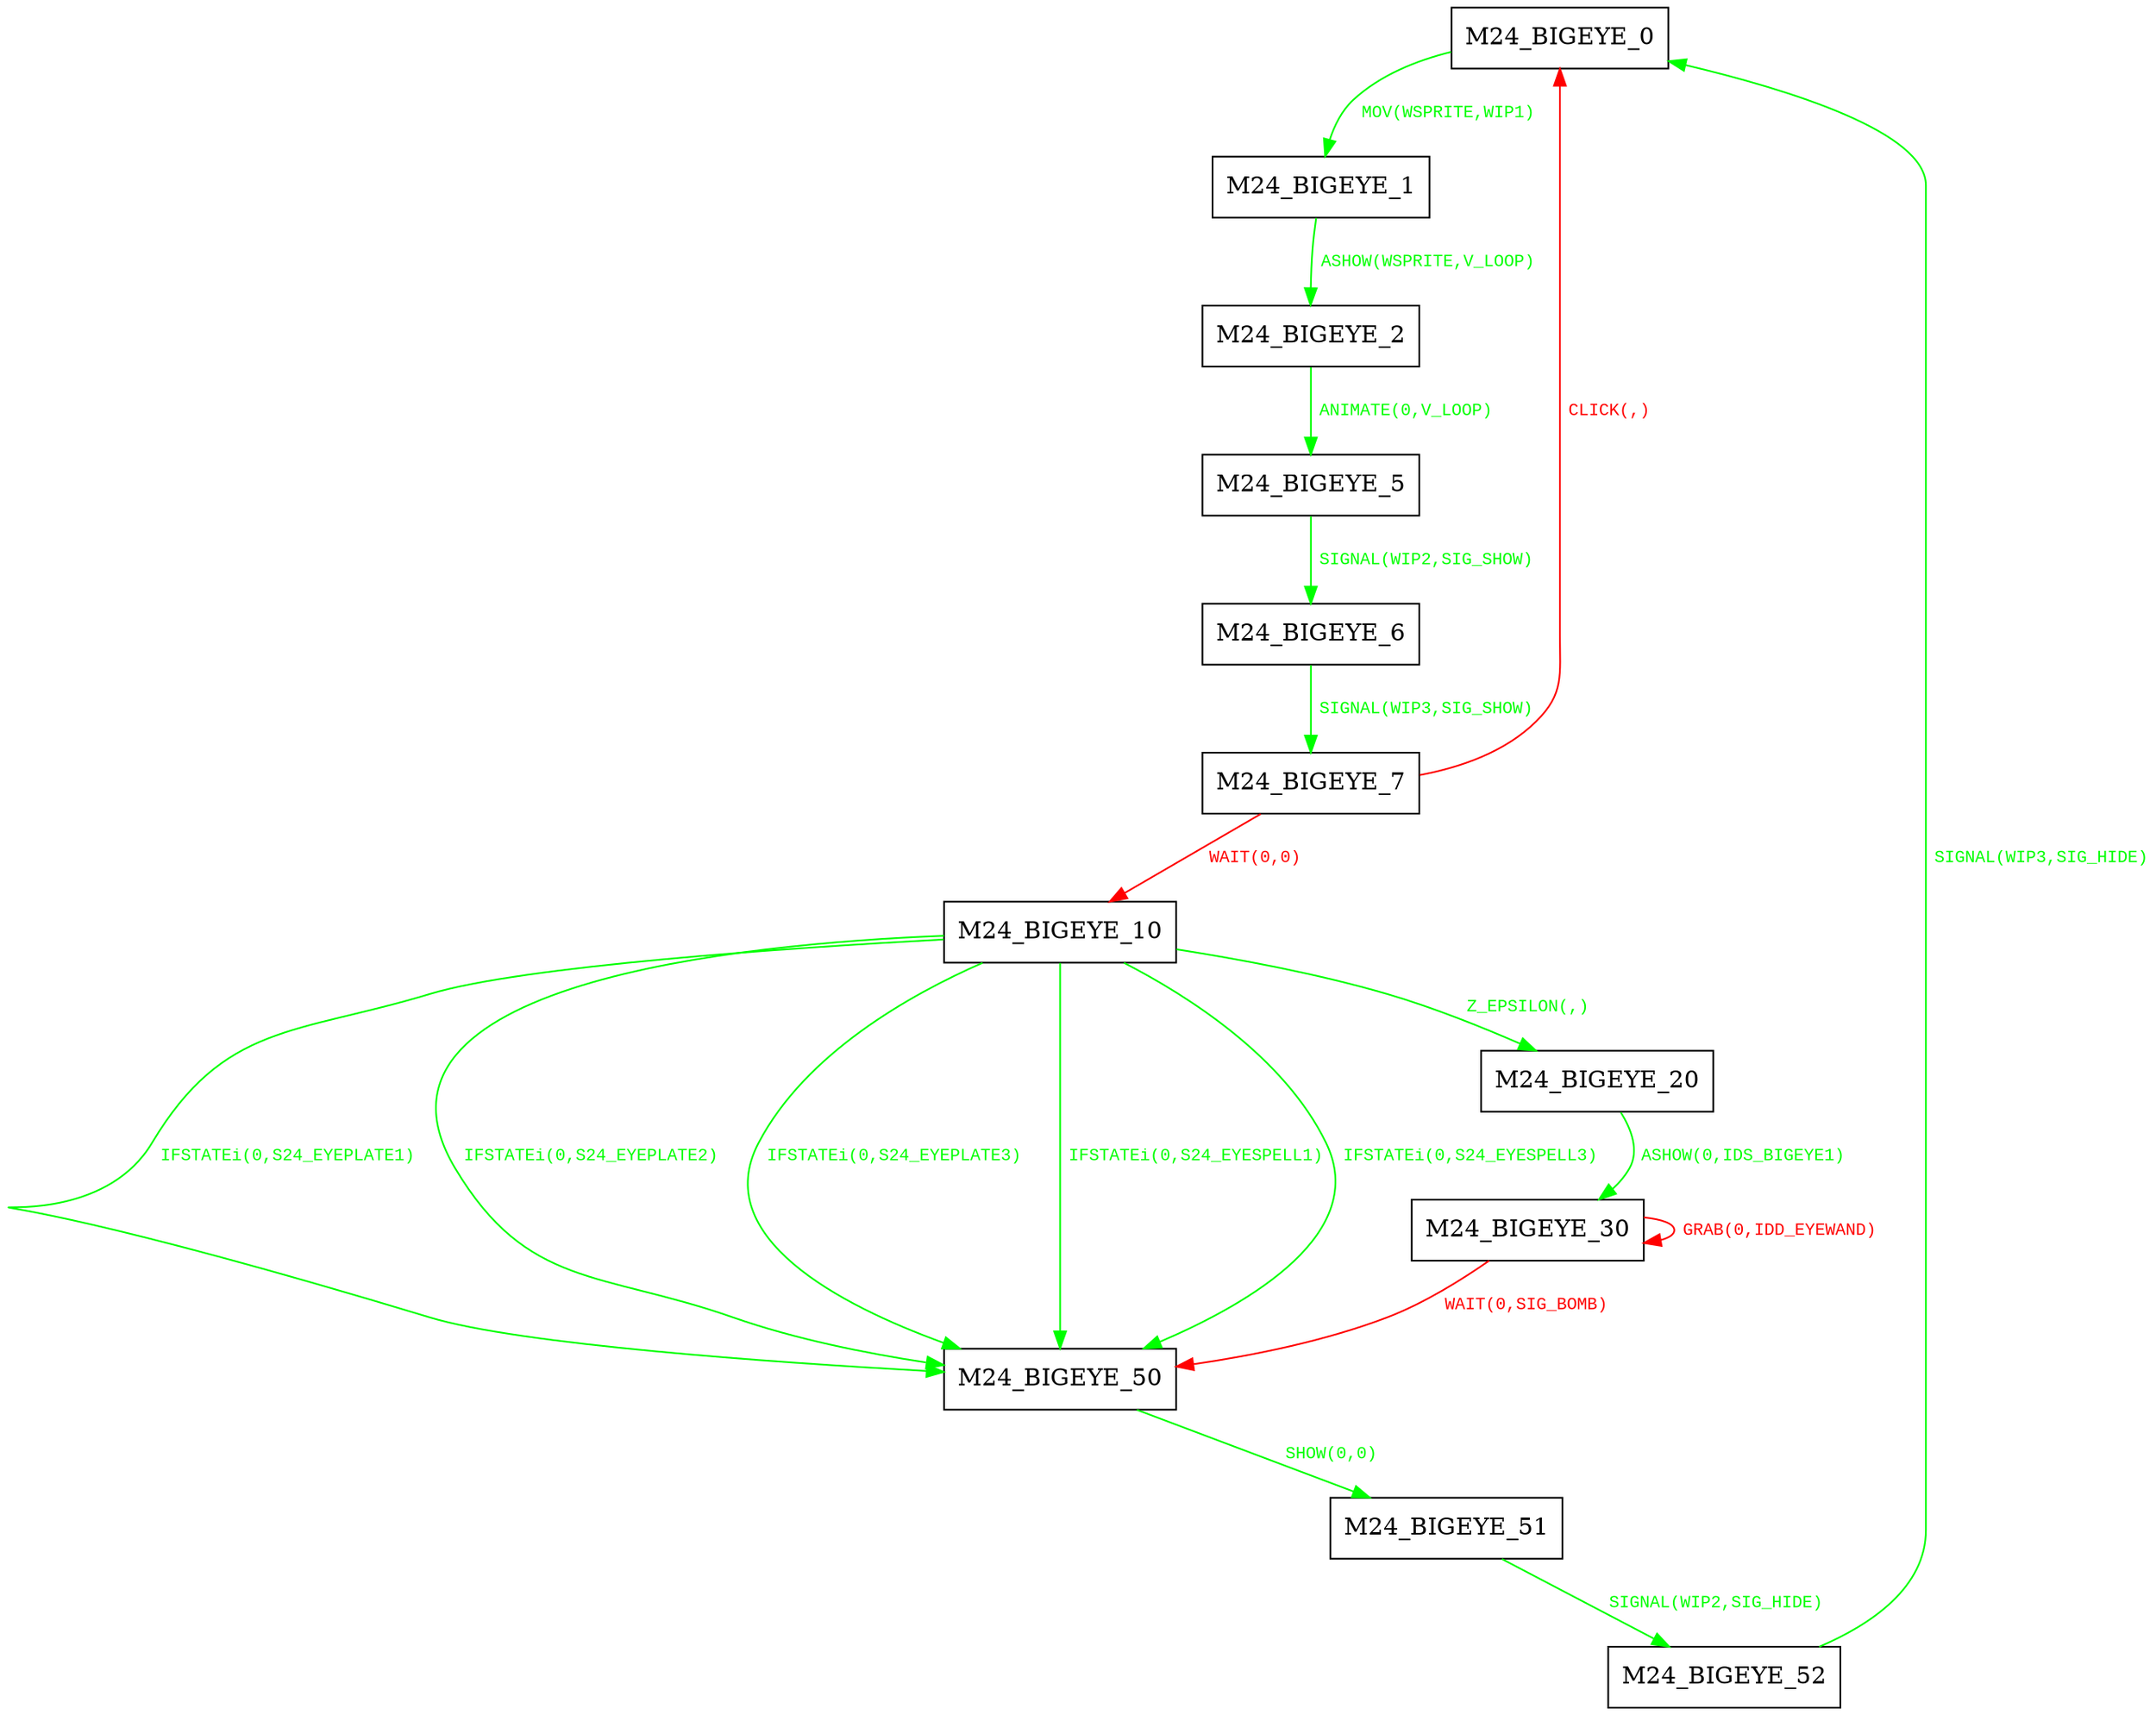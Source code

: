 digraph {
 node [shape=record];
"M24_BIGEYE_0" -> "M24_BIGEYE_1"[color=green, fontcolor=green, label=< <font face="Courier New" point-size="10">
MOV(WSPRITE,WIP1)<br/>
</font>>];
"M24_BIGEYE_1" -> "M24_BIGEYE_2"[color=green, fontcolor=green, label=< <font face="Courier New" point-size="10">
ASHOW(WSPRITE,V_LOOP)<br/>
</font>>];
"M24_BIGEYE_2" -> "M24_BIGEYE_5"[color=green, fontcolor=green, label=< <font face="Courier New" point-size="10">
ANIMATE(0,V_LOOP)<br/>
</font>>];
"M24_BIGEYE_5" -> "M24_BIGEYE_6"[color=green, fontcolor=green, label=< <font face="Courier New" point-size="10">
SIGNAL(WIP2,SIG_SHOW)<br/>
</font>>];
"M24_BIGEYE_6" -> "M24_BIGEYE_7"[color=green, fontcolor=green, label=< <font face="Courier New" point-size="10">
SIGNAL(WIP3,SIG_SHOW)<br/>
</font>>];
"M24_BIGEYE_7" -> "M24_BIGEYE_0"[color=red, fontcolor=red, label=< <font face="Courier New" point-size="10">
CLICK(,)<br/>
</font>>];
"M24_BIGEYE_7" -> "M24_BIGEYE_10"[color=red, fontcolor=red, label=< <font face="Courier New" point-size="10">
WAIT(0,0)<br/>
</font>>];
"M24_BIGEYE_10" -> "M24_BIGEYE_50"[color=green, fontcolor=green, label=< <font face="Courier New" point-size="10">
IFSTATEi(0,S24_EYEPLATE1)<br/>
</font>>];
"M24_BIGEYE_10" -> "M24_BIGEYE_50"[color=green, fontcolor=green, label=< <font face="Courier New" point-size="10">
IFSTATEi(0,S24_EYEPLATE2)<br/>
</font>>];
"M24_BIGEYE_10" -> "M24_BIGEYE_50"[color=green, fontcolor=green, label=< <font face="Courier New" point-size="10">
IFSTATEi(0,S24_EYEPLATE3)<br/>
</font>>];
"M24_BIGEYE_10" -> "M24_BIGEYE_50"[color=green, fontcolor=green, label=< <font face="Courier New" point-size="10">
IFSTATEi(0,S24_EYESPELL1)<br/>
</font>>];
"M24_BIGEYE_10" -> "M24_BIGEYE_50"[color=green, fontcolor=green, label=< <font face="Courier New" point-size="10">
IFSTATEi(0,S24_EYESPELL3)<br/>
</font>>];
"M24_BIGEYE_10" -> "M24_BIGEYE_20"[color=green, fontcolor=green, label=< <font face="Courier New" point-size="10">
Z_EPSILON(,)<br/>
</font>>];
"M24_BIGEYE_20" -> "M24_BIGEYE_30"[color=green, fontcolor=green, label=< <font face="Courier New" point-size="10">
ASHOW(0,IDS_BIGEYE1)<br/>
</font>>];
"M24_BIGEYE_30" -> "M24_BIGEYE_30"[color=red, fontcolor=red, label=< <font face="Courier New" point-size="10">
GRAB(0,IDD_EYEWAND)<br/>
</font>>];
"M24_BIGEYE_30" -> "M24_BIGEYE_50"[color=red, fontcolor=red, label=< <font face="Courier New" point-size="10">
WAIT(0,SIG_BOMB)<br/>
</font>>];
"M24_BIGEYE_50" -> "M24_BIGEYE_51"[color=green, fontcolor=green, label=< <font face="Courier New" point-size="10">
SHOW(0,0)<br/>
</font>>];
"M24_BIGEYE_51" -> "M24_BIGEYE_52"[color=green, fontcolor=green, label=< <font face="Courier New" point-size="10">
SIGNAL(WIP2,SIG_HIDE)<br/>
</font>>];
"M24_BIGEYE_52" -> "M24_BIGEYE_0"[color=green, fontcolor=green, label=< <font face="Courier New" point-size="10">
SIGNAL(WIP3,SIG_HIDE)<br/>
</font>>];
}
